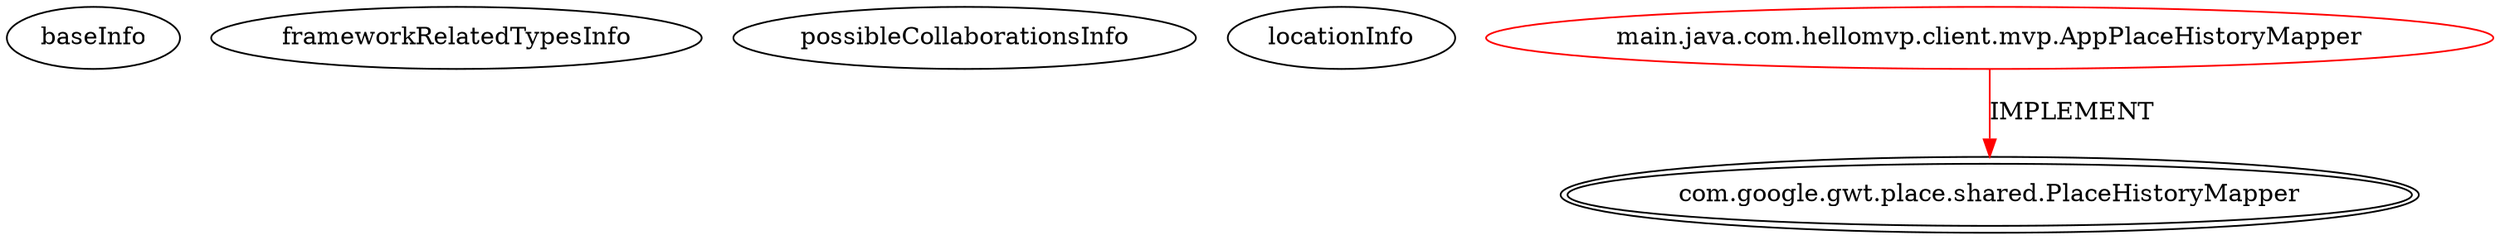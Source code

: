digraph {
baseInfo[graphId=669,category="extension_graph",isAnonymous=false,possibleRelation=false]
frameworkRelatedTypesInfo[0="com.google.gwt.place.shared.PlaceHistoryMapper"]
possibleCollaborationsInfo[]
locationInfo[projectName="anozaki-GwtHelloMvpTest",filePath="/anozaki-GwtHelloMvpTest/GwtHelloMvpTest-master/src/main/java/com/hellomvp/client/mvp/AppPlaceHistoryMapper.java",contextSignature="AppPlaceHistoryMapper",graphId="669"]
0[label="main.java.com.hellomvp.client.mvp.AppPlaceHistoryMapper",vertexType="ROOT_CLIENT_CLASS_DECLARATION",isFrameworkType=false,color=red]
1[label="com.google.gwt.place.shared.PlaceHistoryMapper",vertexType="FRAMEWORK_INTERFACE_TYPE",isFrameworkType=true,peripheries=2]
0->1[label="IMPLEMENT",color=red]
}
